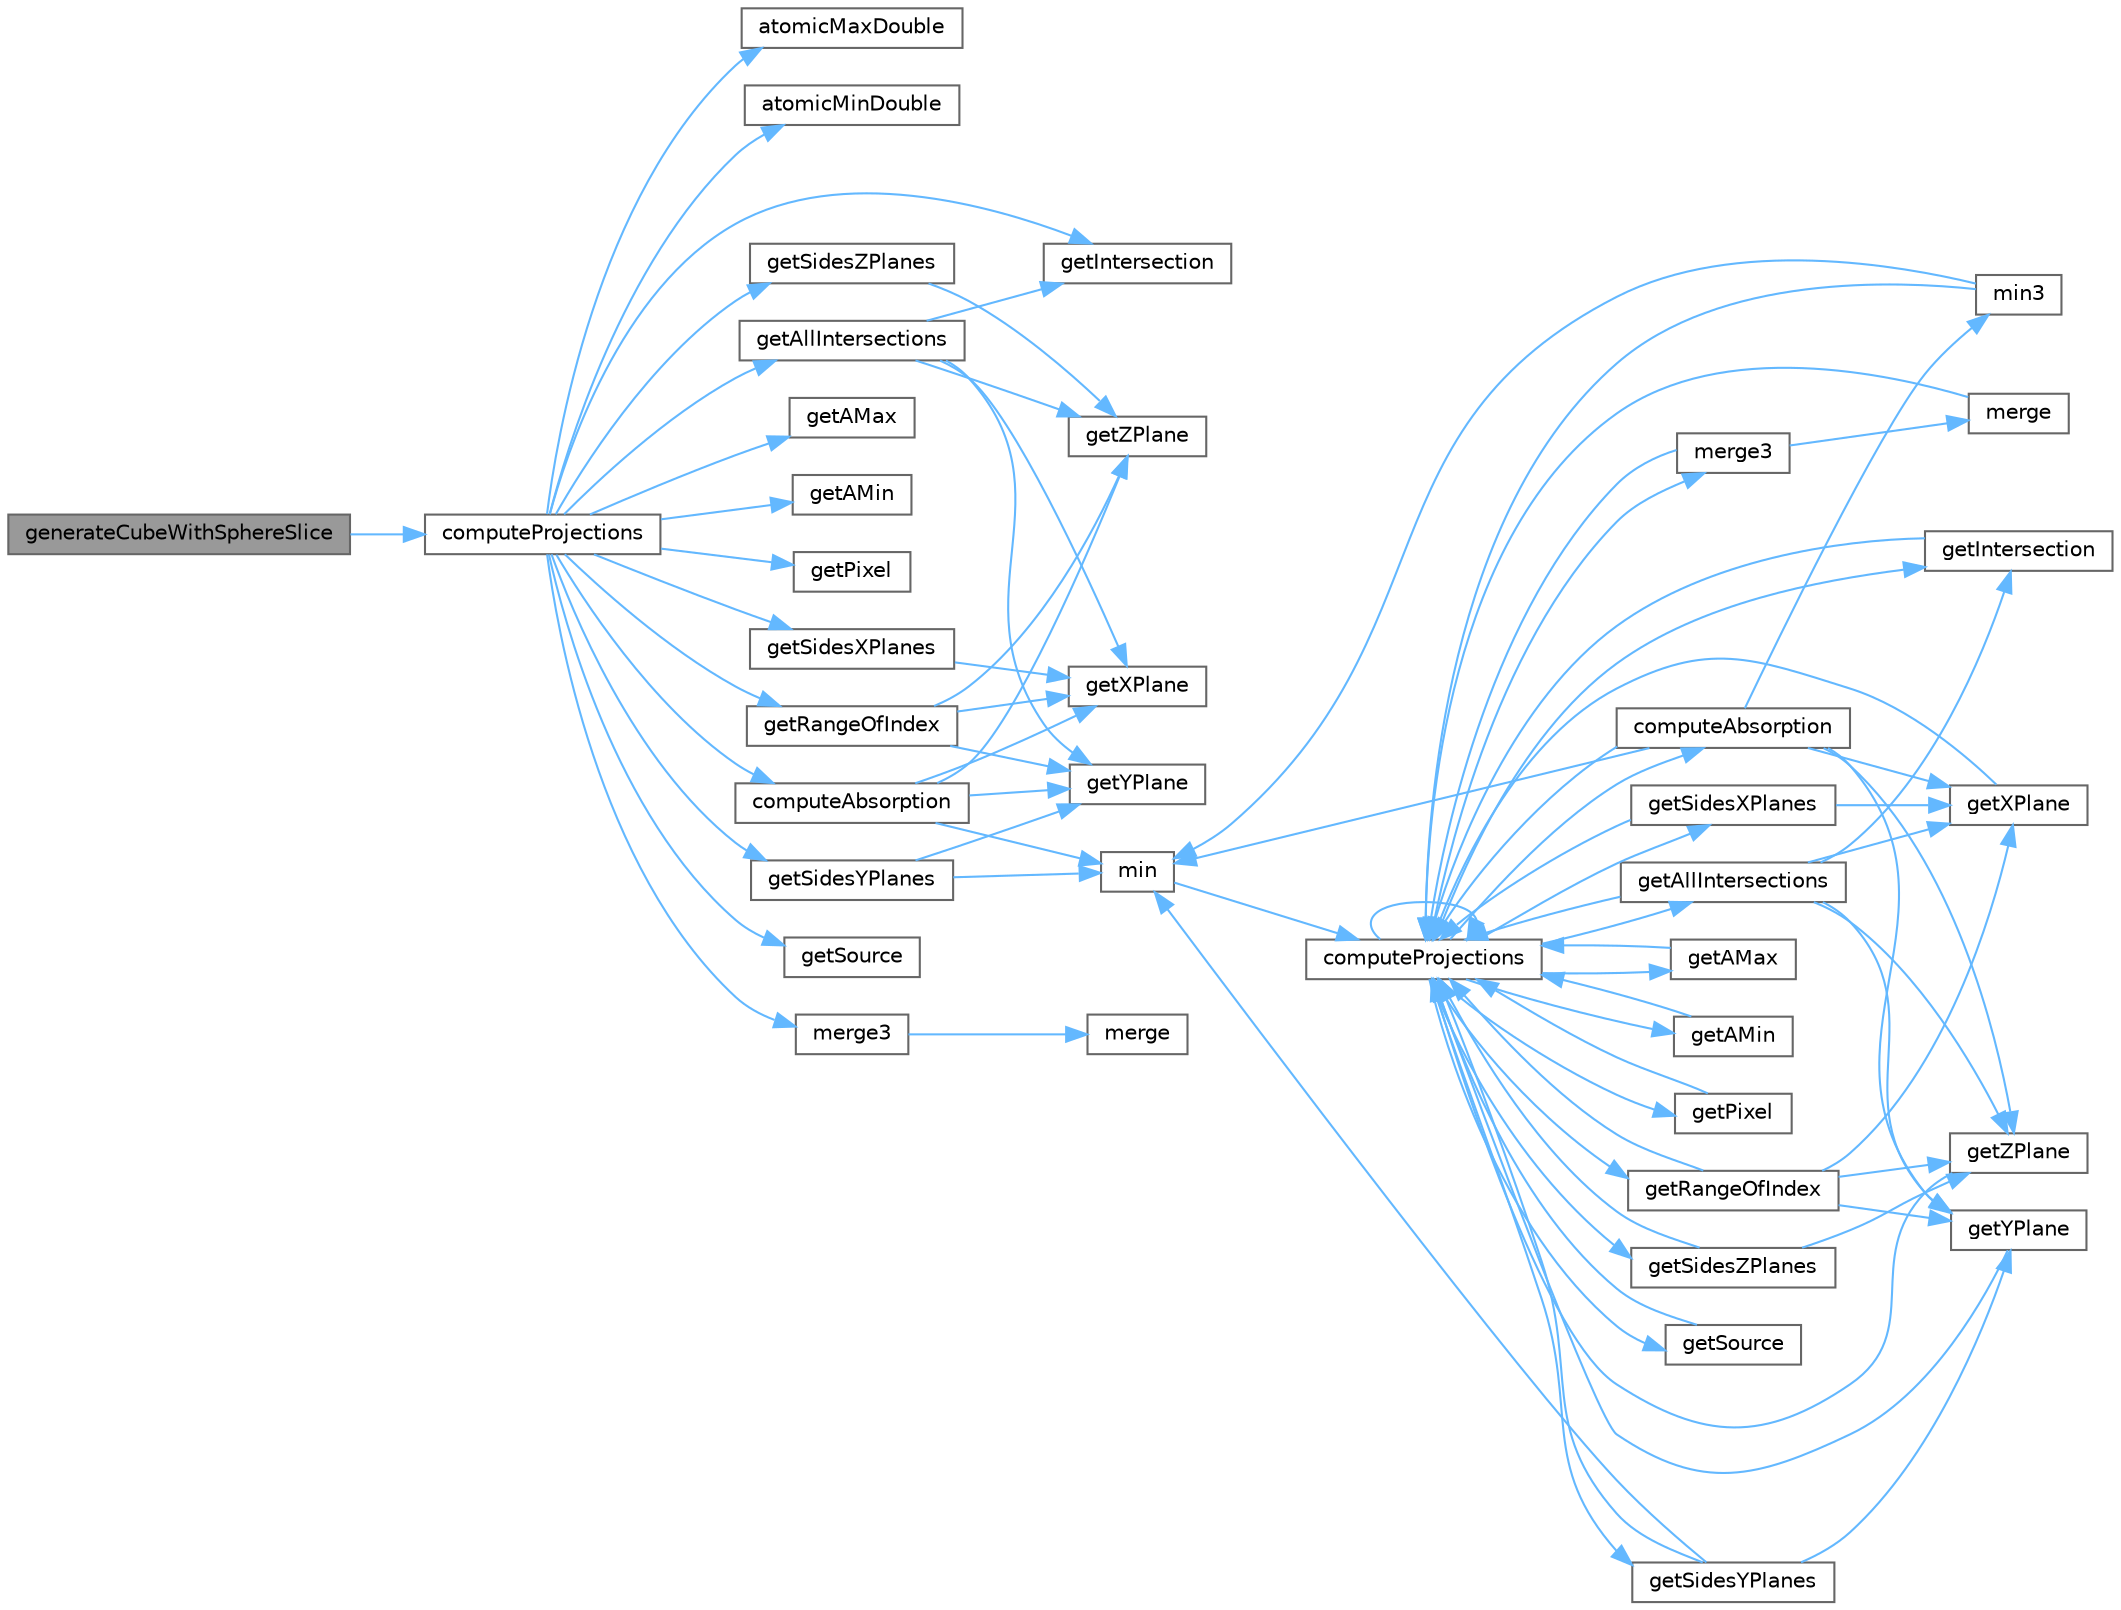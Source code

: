 digraph "generateCubeWithSphereSlice"
{
 // LATEX_PDF_SIZE
  bgcolor="transparent";
  edge [fontname=Helvetica,fontsize=10,labelfontname=Helvetica,labelfontsize=10];
  node [fontname=Helvetica,fontsize=10,shape=box,height=0.2,width=0.4];
  rankdir="LR";
  Node1 [id="Node000001",label="generateCubeWithSphereSlice",height=0.2,width=0.4,color="gray40", fillcolor="grey60", style="filled", fontcolor="black",tooltip="Generates a sub-section of a solid cubic object with an internal spherical cavity."];
  Node1 -> Node2 [id="edge1_Node000001_Node000002",color="steelblue1",style="solid",tooltip=" "];
  Node2 [id="Node000002",label="computeProjections",height=0.2,width=0.4,color="grey40", fillcolor="white", style="filled",URL="$cuda-projection_8cu.html#a0fe2179fc4d60666b24402053c4fb3e3",tooltip="Computes the projection of a sub-section of the object into the detector for each source position on ..."];
  Node2 -> Node3 [id="edge2_Node000002_Node000003",color="steelblue1",style="solid",tooltip=" "];
  Node3 [id="Node000003",label="atomicMaxDouble",height=0.2,width=0.4,color="grey40", fillcolor="white", style="filled",URL="$cuda-projection_8cu.html#a3fd79c0584c62772fe1d567661aa0027",tooltip="Atomically sets addr value to value if it is greater."];
  Node2 -> Node4 [id="edge3_Node000002_Node000004",color="steelblue1",style="solid",tooltip=" "];
  Node4 [id="Node000004",label="atomicMinDouble",height=0.2,width=0.4,color="grey40", fillcolor="white", style="filled",URL="$cuda-projection_8cu.html#af64aeee4fe94fa937cbce91f5d34890d",tooltip="Atomically sets addr value to value if it is lower."];
  Node2 -> Node5 [id="edge4_Node000002_Node000005",color="steelblue1",style="solid",tooltip=" "];
  Node5 [id="Node000005",label="computeAbsorption",height=0.2,width=0.4,color="grey40", fillcolor="white", style="filled",URL="$cuda-projection_8cu.html#a86c152fa93089970e65e0aa8288f2cd4",tooltip="Computes the projection attenuation of the radiological path of a ray."];
  Node5 -> Node6 [id="edge5_Node000005_Node000006",color="steelblue1",style="solid",tooltip=" "];
  Node6 [id="Node000006",label="getXPlane",height=0.2,width=0.4,color="grey40", fillcolor="white", style="filled",URL="$cuda-projection_8cu.html#aa71204182baf78f56be2c28c0e885d97",tooltip="Computes the coordinate of a plane parallel relative to the YZ plane."];
  Node5 -> Node7 [id="edge6_Node000005_Node000007",color="steelblue1",style="solid",tooltip=" "];
  Node7 [id="Node000007",label="getYPlane",height=0.2,width=0.4,color="grey40", fillcolor="white", style="filled",URL="$cuda-projection_8cu.html#a9c4b397a7a49b711b4454349dbdde4ec",tooltip="Computes the coordinate of a plane parallel relative to the XZ plane."];
  Node5 -> Node8 [id="edge7_Node000005_Node000008",color="steelblue1",style="solid",tooltip=" "];
  Node8 [id="Node000008",label="getZPlane",height=0.2,width=0.4,color="grey40", fillcolor="white", style="filled",URL="$cuda-projection_8cu.html#a95748e2db982494ed58f55796f63767f",tooltip="Computes the coordinate of a plane parallel relative to the XY plane."];
  Node5 -> Node9 [id="edge8_Node000005_Node000009",color="steelblue1",style="solid",tooltip=" "];
  Node9 [id="Node000009",label="min",height=0.2,width=0.4,color="grey40", fillcolor="white", style="filled",URL="$omp-projection_8c.html#abd8bbcfabb3ddef2ccaafb9928a37b95",tooltip="Computes the minimum value between a and b."];
  Node9 -> Node10 [id="edge9_Node000009_Node000010",color="steelblue1",style="solid",tooltip=" "];
  Node10 [id="Node000010",label="computeProjections",height=0.2,width=0.4,color="grey40", fillcolor="white", style="filled",URL="$omp-projection_8c.html#a91c1483b31c2632b85f0f2d08e4be10a",tooltip="Computes the projection of a sub-section of the object into the detector for each source position."];
  Node10 -> Node11 [id="edge10_Node000010_Node000011",color="steelblue1",style="solid",tooltip=" "];
  Node11 [id="Node000011",label="computeAbsorption",height=0.2,width=0.4,color="grey40", fillcolor="white", style="filled",URL="$omp-projection_8c.html#ae3cde07607db3e42464648645ab82a5d",tooltip="Computes the projection attenuation of the radiological path of a ray."];
  Node11 -> Node10 [id="edge11_Node000011_Node000010",color="steelblue1",style="solid",tooltip=" "];
  Node11 -> Node12 [id="edge12_Node000011_Node000012",color="steelblue1",style="solid",tooltip=" "];
  Node12 [id="Node000012",label="getXPlane",height=0.2,width=0.4,color="grey40", fillcolor="white", style="filled",URL="$omp-projection_8c.html#a62994646d9adde2ff95ca4428a069d9b",tooltip="Computes the coordinate of a plane parallel relative to the YZ plane."];
  Node12 -> Node10 [id="edge13_Node000012_Node000010",color="steelblue1",style="solid",tooltip=" "];
  Node11 -> Node13 [id="edge14_Node000011_Node000013",color="steelblue1",style="solid",tooltip=" "];
  Node13 [id="Node000013",label="getYPlane",height=0.2,width=0.4,color="grey40", fillcolor="white", style="filled",URL="$omp-projection_8c.html#aefc902c2cb6a15330e6fe28c9d2787c4",tooltip="Computes the coordinate of a plane parallel relative to the XZ plane."];
  Node13 -> Node10 [id="edge15_Node000013_Node000010",color="steelblue1",style="solid",tooltip=" "];
  Node11 -> Node14 [id="edge16_Node000011_Node000014",color="steelblue1",style="solid",tooltip=" "];
  Node14 [id="Node000014",label="getZPlane",height=0.2,width=0.4,color="grey40", fillcolor="white", style="filled",URL="$omp-projection_8c.html#a5543176b9f6cb0cf343a5ac1222f105c",tooltip="Computes the coordinate of a plane parallel relative to the XY plane."];
  Node14 -> Node10 [id="edge17_Node000014_Node000010",color="steelblue1",style="solid",tooltip=" "];
  Node11 -> Node9 [id="edge18_Node000011_Node000009",color="steelblue1",style="solid",tooltip=" "];
  Node11 -> Node15 [id="edge19_Node000011_Node000015",color="steelblue1",style="solid",tooltip=" "];
  Node15 [id="Node000015",label="min3",height=0.2,width=0.4,color="grey40", fillcolor="white", style="filled",URL="$omp-projection_8c.html#a242710ffc6c186821800ab581fc06174",tooltip="Computes the minimum value between a, b and c."];
  Node15 -> Node10 [id="edge20_Node000015_Node000010",color="steelblue1",style="solid",tooltip=" "];
  Node15 -> Node9 [id="edge21_Node000015_Node000009",color="steelblue1",style="solid",tooltip=" "];
  Node10 -> Node10 [id="edge22_Node000010_Node000010",color="steelblue1",style="solid",tooltip=" "];
  Node10 -> Node16 [id="edge23_Node000010_Node000016",color="steelblue1",style="solid",tooltip=" "];
  Node16 [id="Node000016",label="getAllIntersections",height=0.2,width=0.4,color="grey40", fillcolor="white", style="filled",URL="$omp-projection_8c.html#a5f51f5f74280e59e6dabea0ab4c2763b",tooltip="Computes the coordinates of the planes necessary to compute the intersections with the ray...."];
  Node16 -> Node10 [id="edge24_Node000016_Node000010",color="steelblue1",style="solid",tooltip=" "];
  Node16 -> Node17 [id="edge25_Node000016_Node000017",color="steelblue1",style="solid",tooltip=" "];
  Node17 [id="Node000017",label="getIntersection",height=0.2,width=0.4,color="grey40", fillcolor="white", style="filled",URL="$omp-projection_8c.html#a149a948293e53a037a1765c09ff71913",tooltip="Computes the the intersections between a ray and a set of planes."];
  Node17 -> Node10 [id="edge26_Node000017_Node000010",color="steelblue1",style="solid",tooltip=" "];
  Node16 -> Node12 [id="edge27_Node000016_Node000012",color="steelblue1",style="solid",tooltip=" "];
  Node16 -> Node13 [id="edge28_Node000016_Node000013",color="steelblue1",style="solid",tooltip=" "];
  Node16 -> Node14 [id="edge29_Node000016_Node000014",color="steelblue1",style="solid",tooltip=" "];
  Node10 -> Node18 [id="edge30_Node000010_Node000018",color="steelblue1",style="solid",tooltip=" "];
  Node18 [id="Node000018",label="getAMax",height=0.2,width=0.4,color="grey40", fillcolor="white", style="filled",URL="$omp-projection_8c.html#a285a0e4db4eb6abb181dd66dde16967d",tooltip="Computes the maximum parametric value a, representing the last intersection between ray and object."];
  Node18 -> Node10 [id="edge31_Node000018_Node000010",color="steelblue1",style="solid",tooltip=" "];
  Node10 -> Node19 [id="edge32_Node000010_Node000019",color="steelblue1",style="solid",tooltip=" "];
  Node19 [id="Node000019",label="getAMin",height=0.2,width=0.4,color="grey40", fillcolor="white", style="filled",URL="$omp-projection_8c.html#ab2c8fbc0bba7b91a3b9ffc8967ace715",tooltip="Computes the minimum parametric value a, representing the fist intersection between ray and object."];
  Node19 -> Node10 [id="edge33_Node000019_Node000010",color="steelblue1",style="solid",tooltip=" "];
  Node10 -> Node17 [id="edge34_Node000010_Node000017",color="steelblue1",style="solid",tooltip=" "];
  Node10 -> Node20 [id="edge35_Node000010_Node000020",color="steelblue1",style="solid",tooltip=" "];
  Node20 [id="Node000020",label="getPixel",height=0.2,width=0.4,color="grey40", fillcolor="white", style="filled",URL="$omp-projection_8c.html#a317aa107523bef48ac57d23d5efb84b0",tooltip="Retrieves the cartesian coordinates of a unit of the detector."];
  Node20 -> Node10 [id="edge36_Node000020_Node000010",color="steelblue1",style="solid",tooltip=" "];
  Node10 -> Node21 [id="edge37_Node000010_Node000021",color="steelblue1",style="solid",tooltip=" "];
  Node21 [id="Node000021",label="getRangeOfIndex",height=0.2,width=0.4,color="grey40", fillcolor="white", style="filled",URL="$omp-projection_8c.html#a92b78df62ad30990062a3e28546383ff",tooltip="Retrieves the range of parametric values of the planes."];
  Node21 -> Node10 [id="edge38_Node000021_Node000010",color="steelblue1",style="solid",tooltip=" "];
  Node21 -> Node12 [id="edge39_Node000021_Node000012",color="steelblue1",style="solid",tooltip=" "];
  Node21 -> Node13 [id="edge40_Node000021_Node000013",color="steelblue1",style="solid",tooltip=" "];
  Node21 -> Node14 [id="edge41_Node000021_Node000014",color="steelblue1",style="solid",tooltip=" "];
  Node10 -> Node22 [id="edge42_Node000010_Node000022",color="steelblue1",style="solid",tooltip=" "];
  Node22 [id="Node000022",label="getSidesXPlanes",height=0.2,width=0.4,color="grey40", fillcolor="white", style="filled",URL="$omp-projection_8c.html#a73161354b820cd053340e3c34ce89deb",tooltip="Computes a coordinate of the two planes of the object's sides orthogonal to the x axis."];
  Node22 -> Node10 [id="edge43_Node000022_Node000010",color="steelblue1",style="solid",tooltip=" "];
  Node22 -> Node12 [id="edge44_Node000022_Node000012",color="steelblue1",style="solid",tooltip=" "];
  Node10 -> Node23 [id="edge45_Node000010_Node000023",color="steelblue1",style="solid",tooltip=" "];
  Node23 [id="Node000023",label="getSidesYPlanes",height=0.2,width=0.4,color="grey40", fillcolor="white", style="filled",URL="$omp-projection_8c.html#ab15a86e6f3f3dea877a3b26c27057cad",tooltip="Computes a coordinate of the two planes of the object's sides orthogonal to the y axis."];
  Node23 -> Node10 [id="edge46_Node000023_Node000010",color="steelblue1",style="solid",tooltip=" "];
  Node23 -> Node13 [id="edge47_Node000023_Node000013",color="steelblue1",style="solid",tooltip=" "];
  Node23 -> Node9 [id="edge48_Node000023_Node000009",color="steelblue1",style="solid",tooltip=" "];
  Node10 -> Node24 [id="edge49_Node000010_Node000024",color="steelblue1",style="solid",tooltip=" "];
  Node24 [id="Node000024",label="getSidesZPlanes",height=0.2,width=0.4,color="grey40", fillcolor="white", style="filled",URL="$omp-projection_8c.html#a3505bc3d55ded9158d98b4571924fc7b",tooltip="Computes a coordinate of the two planes of the object's sides orthogonal to the z axis."];
  Node24 -> Node10 [id="edge50_Node000024_Node000010",color="steelblue1",style="solid",tooltip=" "];
  Node24 -> Node14 [id="edge51_Node000024_Node000014",color="steelblue1",style="solid",tooltip=" "];
  Node10 -> Node25 [id="edge52_Node000010_Node000025",color="steelblue1",style="solid",tooltip=" "];
  Node25 [id="Node000025",label="getSource",height=0.2,width=0.4,color="grey40", fillcolor="white", style="filled",URL="$omp-projection_8c.html#a35b227d2c53e8ecd95c97ccdea905846",tooltip="Retrieves the cartesian coordinates of the source."];
  Node25 -> Node10 [id="edge53_Node000025_Node000010",color="steelblue1",style="solid",tooltip=" "];
  Node10 -> Node26 [id="edge54_Node000010_Node000026",color="steelblue1",style="solid",tooltip=" "];
  Node26 [id="Node000026",label="merge3",height=0.2,width=0.4,color="grey40", fillcolor="white", style="filled",URL="$omp-projection_8c.html#a8cf884d6fd46566644a22199397575d1",tooltip="Merges three sorted arrays into one single sorted array."];
  Node26 -> Node10 [id="edge55_Node000026_Node000010",color="steelblue1",style="solid",tooltip=" "];
  Node26 -> Node27 [id="edge56_Node000026_Node000027",color="steelblue1",style="solid",tooltip=" "];
  Node27 [id="Node000027",label="merge",height=0.2,width=0.4,color="grey40", fillcolor="white", style="filled",URL="$omp-projection_8c.html#af9298b6d30c4c2dd6463bbb435a18863",tooltip="Merges two sorted arrays into one single sorted array."];
  Node27 -> Node10 [id="edge57_Node000027_Node000010",color="steelblue1",style="solid",tooltip=" "];
  Node2 -> Node28 [id="edge58_Node000002_Node000028",color="steelblue1",style="solid",tooltip=" "];
  Node28 [id="Node000028",label="getAllIntersections",height=0.2,width=0.4,color="grey40", fillcolor="white", style="filled",URL="$cuda-projection_8cu.html#a50f01ebb23a5a11e0415848289a4671a",tooltip="Computes the coordinates of the planes necessary to compute the intersections with the ray...."];
  Node28 -> Node29 [id="edge59_Node000028_Node000029",color="steelblue1",style="solid",tooltip=" "];
  Node29 [id="Node000029",label="getIntersection",height=0.2,width=0.4,color="grey40", fillcolor="white", style="filled",URL="$cuda-projection_8cu.html#a365207302d4241079acaa1e4a4fe436a",tooltip="Computes the the intersections between a ray and a set of planes."];
  Node28 -> Node6 [id="edge60_Node000028_Node000006",color="steelblue1",style="solid",tooltip=" "];
  Node28 -> Node7 [id="edge61_Node000028_Node000007",color="steelblue1",style="solid",tooltip=" "];
  Node28 -> Node8 [id="edge62_Node000028_Node000008",color="steelblue1",style="solid",tooltip=" "];
  Node2 -> Node30 [id="edge63_Node000002_Node000030",color="steelblue1",style="solid",tooltip=" "];
  Node30 [id="Node000030",label="getAMax",height=0.2,width=0.4,color="grey40", fillcolor="white", style="filled",URL="$cuda-projection_8cu.html#a0b492e4d9766ca0aecb27a2309cedd82",tooltip="Computes the maximum parametric value a, representing the last intersection between ray and object."];
  Node2 -> Node31 [id="edge64_Node000002_Node000031",color="steelblue1",style="solid",tooltip=" "];
  Node31 [id="Node000031",label="getAMin",height=0.2,width=0.4,color="grey40", fillcolor="white", style="filled",URL="$cuda-projection_8cu.html#ab564f003c08f9d99df3a58154f713d86",tooltip="Computes the minimum parametric value a, representing the fist intersection between ray and object."];
  Node2 -> Node29 [id="edge65_Node000002_Node000029",color="steelblue1",style="solid",tooltip=" "];
  Node2 -> Node32 [id="edge66_Node000002_Node000032",color="steelblue1",style="solid",tooltip=" "];
  Node32 [id="Node000032",label="getPixel",height=0.2,width=0.4,color="grey40", fillcolor="white", style="filled",URL="$cuda-projection_8cu.html#ad75bada33863f5db8c25c0558f63139a",tooltip="Retrieves the cartesian coordinates of a unit of the detector."];
  Node2 -> Node33 [id="edge67_Node000002_Node000033",color="steelblue1",style="solid",tooltip=" "];
  Node33 [id="Node000033",label="getRangeOfIndex",height=0.2,width=0.4,color="grey40", fillcolor="white", style="filled",URL="$cuda-projection_8cu.html#ab2563934c69e461c3a8ba90e0ab118e2",tooltip="Retrieves the range of parametric values of the planes."];
  Node33 -> Node6 [id="edge68_Node000033_Node000006",color="steelblue1",style="solid",tooltip=" "];
  Node33 -> Node7 [id="edge69_Node000033_Node000007",color="steelblue1",style="solid",tooltip=" "];
  Node33 -> Node8 [id="edge70_Node000033_Node000008",color="steelblue1",style="solid",tooltip=" "];
  Node2 -> Node34 [id="edge71_Node000002_Node000034",color="steelblue1",style="solid",tooltip=" "];
  Node34 [id="Node000034",label="getSidesXPlanes",height=0.2,width=0.4,color="grey40", fillcolor="white", style="filled",URL="$cuda-projection_8cu.html#a9679628dbb6a5a86eef0ed7113779866",tooltip="Computes a coordinate of the two planes of the object's sides orthogonal to the x axis."];
  Node34 -> Node6 [id="edge72_Node000034_Node000006",color="steelblue1",style="solid",tooltip=" "];
  Node2 -> Node35 [id="edge73_Node000002_Node000035",color="steelblue1",style="solid",tooltip=" "];
  Node35 [id="Node000035",label="getSidesYPlanes",height=0.2,width=0.4,color="grey40", fillcolor="white", style="filled",URL="$cuda-projection_8cu.html#a9e6685e4908ebe3f8b31594802077550",tooltip="Computes a coordinate of the two planes of the object's sides orthogonal to the y axis."];
  Node35 -> Node7 [id="edge74_Node000035_Node000007",color="steelblue1",style="solid",tooltip=" "];
  Node35 -> Node9 [id="edge75_Node000035_Node000009",color="steelblue1",style="solid",tooltip=" "];
  Node2 -> Node36 [id="edge76_Node000002_Node000036",color="steelblue1",style="solid",tooltip=" "];
  Node36 [id="Node000036",label="getSidesZPlanes",height=0.2,width=0.4,color="grey40", fillcolor="white", style="filled",URL="$cuda-projection_8cu.html#a9ab6bf86dca446ff347d134f29fcd4ff",tooltip="Computes a coordinate of the two planes of the object's sides orthogonal to the z axis."];
  Node36 -> Node8 [id="edge77_Node000036_Node000008",color="steelblue1",style="solid",tooltip=" "];
  Node2 -> Node37 [id="edge78_Node000002_Node000037",color="steelblue1",style="solid",tooltip=" "];
  Node37 [id="Node000037",label="getSource",height=0.2,width=0.4,color="grey40", fillcolor="white", style="filled",URL="$cuda-projection_8cu.html#aed6bba963f1f5414e1b45d465a3e81bf",tooltip="Retrieves the cartesian coordinates of the source."];
  Node2 -> Node38 [id="edge79_Node000002_Node000038",color="steelblue1",style="solid",tooltip=" "];
  Node38 [id="Node000038",label="merge3",height=0.2,width=0.4,color="grey40", fillcolor="white", style="filled",URL="$cuda-projection_8cu.html#ab99297fbf84a168273c1ad59722db520",tooltip="Merges three sorted arrays into one single sorted array."];
  Node38 -> Node39 [id="edge80_Node000038_Node000039",color="steelblue1",style="solid",tooltip=" "];
  Node39 [id="Node000039",label="merge",height=0.2,width=0.4,color="grey40", fillcolor="white", style="filled",URL="$cuda-projection_8cu.html#a50349fb3c229827224d1ecba795bc47c",tooltip="Merges two sorted arrays into one single sorted array."];
}

